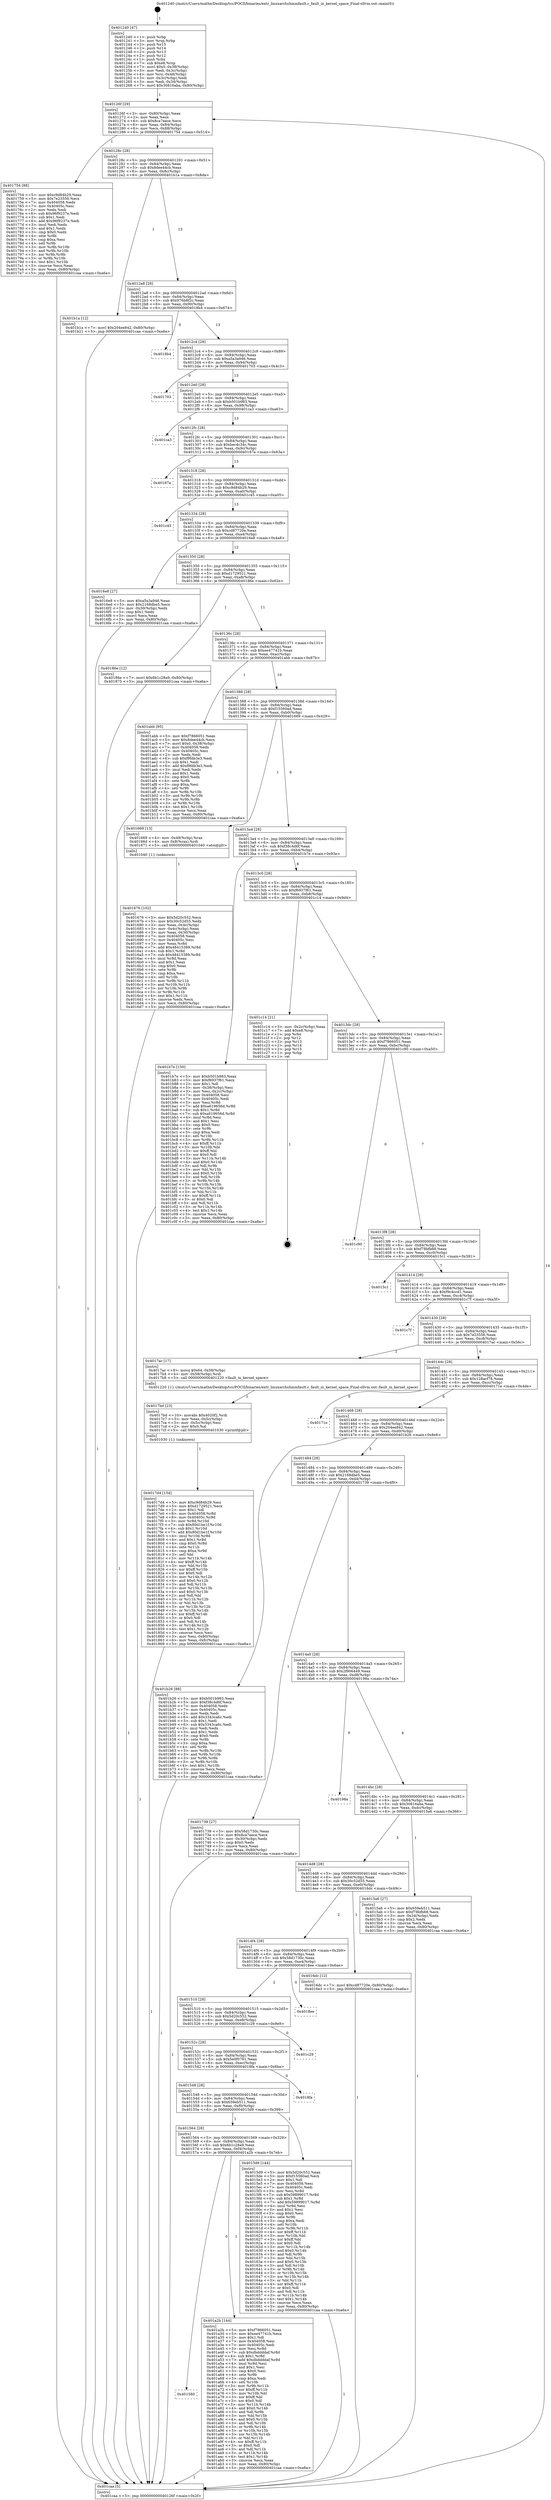 digraph "0x401240" {
  label = "0x401240 (/mnt/c/Users/mathe/Desktop/tcc/POCII/binaries/extr_linuxarchshmmfault.c_fault_in_kernel_space_Final-ollvm.out::main(0))"
  labelloc = "t"
  node[shape=record]

  Entry [label="",width=0.3,height=0.3,shape=circle,fillcolor=black,style=filled]
  "0x40126f" [label="{
     0x40126f [29]\l
     | [instrs]\l
     &nbsp;&nbsp;0x40126f \<+3\>: mov -0x80(%rbp),%eax\l
     &nbsp;&nbsp;0x401272 \<+2\>: mov %eax,%ecx\l
     &nbsp;&nbsp;0x401274 \<+6\>: sub $0x8ca7eece,%ecx\l
     &nbsp;&nbsp;0x40127a \<+6\>: mov %eax,-0x84(%rbp)\l
     &nbsp;&nbsp;0x401280 \<+6\>: mov %ecx,-0x88(%rbp)\l
     &nbsp;&nbsp;0x401286 \<+6\>: je 0000000000401754 \<main+0x514\>\l
  }"]
  "0x401754" [label="{
     0x401754 [88]\l
     | [instrs]\l
     &nbsp;&nbsp;0x401754 \<+5\>: mov $0xc9d84b29,%eax\l
     &nbsp;&nbsp;0x401759 \<+5\>: mov $0x7e23556,%ecx\l
     &nbsp;&nbsp;0x40175e \<+7\>: mov 0x404058,%edx\l
     &nbsp;&nbsp;0x401765 \<+7\>: mov 0x40405c,%esi\l
     &nbsp;&nbsp;0x40176c \<+2\>: mov %edx,%edi\l
     &nbsp;&nbsp;0x40176e \<+6\>: sub $0x96f9237e,%edi\l
     &nbsp;&nbsp;0x401774 \<+3\>: sub $0x1,%edi\l
     &nbsp;&nbsp;0x401777 \<+6\>: add $0x96f9237e,%edi\l
     &nbsp;&nbsp;0x40177d \<+3\>: imul %edi,%edx\l
     &nbsp;&nbsp;0x401780 \<+3\>: and $0x1,%edx\l
     &nbsp;&nbsp;0x401783 \<+3\>: cmp $0x0,%edx\l
     &nbsp;&nbsp;0x401786 \<+4\>: sete %r8b\l
     &nbsp;&nbsp;0x40178a \<+3\>: cmp $0xa,%esi\l
     &nbsp;&nbsp;0x40178d \<+4\>: setl %r9b\l
     &nbsp;&nbsp;0x401791 \<+3\>: mov %r8b,%r10b\l
     &nbsp;&nbsp;0x401794 \<+3\>: and %r9b,%r10b\l
     &nbsp;&nbsp;0x401797 \<+3\>: xor %r9b,%r8b\l
     &nbsp;&nbsp;0x40179a \<+3\>: or %r8b,%r10b\l
     &nbsp;&nbsp;0x40179d \<+4\>: test $0x1,%r10b\l
     &nbsp;&nbsp;0x4017a1 \<+3\>: cmovne %ecx,%eax\l
     &nbsp;&nbsp;0x4017a4 \<+3\>: mov %eax,-0x80(%rbp)\l
     &nbsp;&nbsp;0x4017a7 \<+5\>: jmp 0000000000401caa \<main+0xa6a\>\l
  }"]
  "0x40128c" [label="{
     0x40128c [28]\l
     | [instrs]\l
     &nbsp;&nbsp;0x40128c \<+5\>: jmp 0000000000401291 \<main+0x51\>\l
     &nbsp;&nbsp;0x401291 \<+6\>: mov -0x84(%rbp),%eax\l
     &nbsp;&nbsp;0x401297 \<+5\>: sub $0x8dee44cb,%eax\l
     &nbsp;&nbsp;0x40129c \<+6\>: mov %eax,-0x8c(%rbp)\l
     &nbsp;&nbsp;0x4012a2 \<+6\>: je 0000000000401b1a \<main+0x8da\>\l
  }"]
  Exit [label="",width=0.3,height=0.3,shape=circle,fillcolor=black,style=filled,peripheries=2]
  "0x401b1a" [label="{
     0x401b1a [12]\l
     | [instrs]\l
     &nbsp;&nbsp;0x401b1a \<+7\>: movl $0x204ee842,-0x80(%rbp)\l
     &nbsp;&nbsp;0x401b21 \<+5\>: jmp 0000000000401caa \<main+0xa6a\>\l
  }"]
  "0x4012a8" [label="{
     0x4012a8 [28]\l
     | [instrs]\l
     &nbsp;&nbsp;0x4012a8 \<+5\>: jmp 00000000004012ad \<main+0x6d\>\l
     &nbsp;&nbsp;0x4012ad \<+6\>: mov -0x84(%rbp),%eax\l
     &nbsp;&nbsp;0x4012b3 \<+5\>: sub $0x976b8f2c,%eax\l
     &nbsp;&nbsp;0x4012b8 \<+6\>: mov %eax,-0x90(%rbp)\l
     &nbsp;&nbsp;0x4012be \<+6\>: je 00000000004018b4 \<main+0x674\>\l
  }"]
  "0x401580" [label="{
     0x401580\l
  }", style=dashed]
  "0x4018b4" [label="{
     0x4018b4\l
  }", style=dashed]
  "0x4012c4" [label="{
     0x4012c4 [28]\l
     | [instrs]\l
     &nbsp;&nbsp;0x4012c4 \<+5\>: jmp 00000000004012c9 \<main+0x89\>\l
     &nbsp;&nbsp;0x4012c9 \<+6\>: mov -0x84(%rbp),%eax\l
     &nbsp;&nbsp;0x4012cf \<+5\>: sub $0xa5a3a946,%eax\l
     &nbsp;&nbsp;0x4012d4 \<+6\>: mov %eax,-0x94(%rbp)\l
     &nbsp;&nbsp;0x4012da \<+6\>: je 0000000000401703 \<main+0x4c3\>\l
  }"]
  "0x401a2b" [label="{
     0x401a2b [144]\l
     | [instrs]\l
     &nbsp;&nbsp;0x401a2b \<+5\>: mov $0xf7866051,%eax\l
     &nbsp;&nbsp;0x401a30 \<+5\>: mov $0xee47741b,%ecx\l
     &nbsp;&nbsp;0x401a35 \<+2\>: mov $0x1,%dl\l
     &nbsp;&nbsp;0x401a37 \<+7\>: mov 0x404058,%esi\l
     &nbsp;&nbsp;0x401a3e \<+7\>: mov 0x40405c,%edi\l
     &nbsp;&nbsp;0x401a45 \<+3\>: mov %esi,%r8d\l
     &nbsp;&nbsp;0x401a48 \<+7\>: sub $0xdbddddaf,%r8d\l
     &nbsp;&nbsp;0x401a4f \<+4\>: sub $0x1,%r8d\l
     &nbsp;&nbsp;0x401a53 \<+7\>: add $0xdbddddaf,%r8d\l
     &nbsp;&nbsp;0x401a5a \<+4\>: imul %r8d,%esi\l
     &nbsp;&nbsp;0x401a5e \<+3\>: and $0x1,%esi\l
     &nbsp;&nbsp;0x401a61 \<+3\>: cmp $0x0,%esi\l
     &nbsp;&nbsp;0x401a64 \<+4\>: sete %r9b\l
     &nbsp;&nbsp;0x401a68 \<+3\>: cmp $0xa,%edi\l
     &nbsp;&nbsp;0x401a6b \<+4\>: setl %r10b\l
     &nbsp;&nbsp;0x401a6f \<+3\>: mov %r9b,%r11b\l
     &nbsp;&nbsp;0x401a72 \<+4\>: xor $0xff,%r11b\l
     &nbsp;&nbsp;0x401a76 \<+3\>: mov %r10b,%bl\l
     &nbsp;&nbsp;0x401a79 \<+3\>: xor $0xff,%bl\l
     &nbsp;&nbsp;0x401a7c \<+3\>: xor $0x0,%dl\l
     &nbsp;&nbsp;0x401a7f \<+3\>: mov %r11b,%r14b\l
     &nbsp;&nbsp;0x401a82 \<+4\>: and $0x0,%r14b\l
     &nbsp;&nbsp;0x401a86 \<+3\>: and %dl,%r9b\l
     &nbsp;&nbsp;0x401a89 \<+3\>: mov %bl,%r15b\l
     &nbsp;&nbsp;0x401a8c \<+4\>: and $0x0,%r15b\l
     &nbsp;&nbsp;0x401a90 \<+3\>: and %dl,%r10b\l
     &nbsp;&nbsp;0x401a93 \<+3\>: or %r9b,%r14b\l
     &nbsp;&nbsp;0x401a96 \<+3\>: or %r10b,%r15b\l
     &nbsp;&nbsp;0x401a99 \<+3\>: xor %r15b,%r14b\l
     &nbsp;&nbsp;0x401a9c \<+3\>: or %bl,%r11b\l
     &nbsp;&nbsp;0x401a9f \<+4\>: xor $0xff,%r11b\l
     &nbsp;&nbsp;0x401aa3 \<+3\>: or $0x0,%dl\l
     &nbsp;&nbsp;0x401aa6 \<+3\>: and %dl,%r11b\l
     &nbsp;&nbsp;0x401aa9 \<+3\>: or %r11b,%r14b\l
     &nbsp;&nbsp;0x401aac \<+4\>: test $0x1,%r14b\l
     &nbsp;&nbsp;0x401ab0 \<+3\>: cmovne %ecx,%eax\l
     &nbsp;&nbsp;0x401ab3 \<+3\>: mov %eax,-0x80(%rbp)\l
     &nbsp;&nbsp;0x401ab6 \<+5\>: jmp 0000000000401caa \<main+0xa6a\>\l
  }"]
  "0x401703" [label="{
     0x401703\l
  }", style=dashed]
  "0x4012e0" [label="{
     0x4012e0 [28]\l
     | [instrs]\l
     &nbsp;&nbsp;0x4012e0 \<+5\>: jmp 00000000004012e5 \<main+0xa5\>\l
     &nbsp;&nbsp;0x4012e5 \<+6\>: mov -0x84(%rbp),%eax\l
     &nbsp;&nbsp;0x4012eb \<+5\>: sub $0xb501b983,%eax\l
     &nbsp;&nbsp;0x4012f0 \<+6\>: mov %eax,-0x98(%rbp)\l
     &nbsp;&nbsp;0x4012f6 \<+6\>: je 0000000000401ca3 \<main+0xa63\>\l
  }"]
  "0x4017d4" [label="{
     0x4017d4 [154]\l
     | [instrs]\l
     &nbsp;&nbsp;0x4017d4 \<+5\>: mov $0xc9d84b29,%esi\l
     &nbsp;&nbsp;0x4017d9 \<+5\>: mov $0xd1729521,%ecx\l
     &nbsp;&nbsp;0x4017de \<+2\>: mov $0x1,%dl\l
     &nbsp;&nbsp;0x4017e0 \<+8\>: mov 0x404058,%r8d\l
     &nbsp;&nbsp;0x4017e8 \<+8\>: mov 0x40405c,%r9d\l
     &nbsp;&nbsp;0x4017f0 \<+3\>: mov %r8d,%r10d\l
     &nbsp;&nbsp;0x4017f3 \<+7\>: sub $0x80d1be1f,%r10d\l
     &nbsp;&nbsp;0x4017fa \<+4\>: sub $0x1,%r10d\l
     &nbsp;&nbsp;0x4017fe \<+7\>: add $0x80d1be1f,%r10d\l
     &nbsp;&nbsp;0x401805 \<+4\>: imul %r10d,%r8d\l
     &nbsp;&nbsp;0x401809 \<+4\>: and $0x1,%r8d\l
     &nbsp;&nbsp;0x40180d \<+4\>: cmp $0x0,%r8d\l
     &nbsp;&nbsp;0x401811 \<+4\>: sete %r11b\l
     &nbsp;&nbsp;0x401815 \<+4\>: cmp $0xa,%r9d\l
     &nbsp;&nbsp;0x401819 \<+3\>: setl %bl\l
     &nbsp;&nbsp;0x40181c \<+3\>: mov %r11b,%r14b\l
     &nbsp;&nbsp;0x40181f \<+4\>: xor $0xff,%r14b\l
     &nbsp;&nbsp;0x401823 \<+3\>: mov %bl,%r15b\l
     &nbsp;&nbsp;0x401826 \<+4\>: xor $0xff,%r15b\l
     &nbsp;&nbsp;0x40182a \<+3\>: xor $0x0,%dl\l
     &nbsp;&nbsp;0x40182d \<+3\>: mov %r14b,%r12b\l
     &nbsp;&nbsp;0x401830 \<+4\>: and $0x0,%r12b\l
     &nbsp;&nbsp;0x401834 \<+3\>: and %dl,%r11b\l
     &nbsp;&nbsp;0x401837 \<+3\>: mov %r15b,%r13b\l
     &nbsp;&nbsp;0x40183a \<+4\>: and $0x0,%r13b\l
     &nbsp;&nbsp;0x40183e \<+2\>: and %dl,%bl\l
     &nbsp;&nbsp;0x401840 \<+3\>: or %r11b,%r12b\l
     &nbsp;&nbsp;0x401843 \<+3\>: or %bl,%r13b\l
     &nbsp;&nbsp;0x401846 \<+3\>: xor %r13b,%r12b\l
     &nbsp;&nbsp;0x401849 \<+3\>: or %r15b,%r14b\l
     &nbsp;&nbsp;0x40184c \<+4\>: xor $0xff,%r14b\l
     &nbsp;&nbsp;0x401850 \<+3\>: or $0x0,%dl\l
     &nbsp;&nbsp;0x401853 \<+3\>: and %dl,%r14b\l
     &nbsp;&nbsp;0x401856 \<+3\>: or %r14b,%r12b\l
     &nbsp;&nbsp;0x401859 \<+4\>: test $0x1,%r12b\l
     &nbsp;&nbsp;0x40185d \<+3\>: cmovne %ecx,%esi\l
     &nbsp;&nbsp;0x401860 \<+3\>: mov %esi,-0x80(%rbp)\l
     &nbsp;&nbsp;0x401863 \<+6\>: mov %eax,-0xfc(%rbp)\l
     &nbsp;&nbsp;0x401869 \<+5\>: jmp 0000000000401caa \<main+0xa6a\>\l
  }"]
  "0x401ca3" [label="{
     0x401ca3\l
  }", style=dashed]
  "0x4012fc" [label="{
     0x4012fc [28]\l
     | [instrs]\l
     &nbsp;&nbsp;0x4012fc \<+5\>: jmp 0000000000401301 \<main+0xc1\>\l
     &nbsp;&nbsp;0x401301 \<+6\>: mov -0x84(%rbp),%eax\l
     &nbsp;&nbsp;0x401307 \<+5\>: sub $0xbec4c34c,%eax\l
     &nbsp;&nbsp;0x40130c \<+6\>: mov %eax,-0x9c(%rbp)\l
     &nbsp;&nbsp;0x401312 \<+6\>: je 000000000040187a \<main+0x63a\>\l
  }"]
  "0x4017bd" [label="{
     0x4017bd [23]\l
     | [instrs]\l
     &nbsp;&nbsp;0x4017bd \<+10\>: movabs $0x4020f2,%rdi\l
     &nbsp;&nbsp;0x4017c7 \<+3\>: mov %eax,-0x5c(%rbp)\l
     &nbsp;&nbsp;0x4017ca \<+3\>: mov -0x5c(%rbp),%esi\l
     &nbsp;&nbsp;0x4017cd \<+2\>: mov $0x0,%al\l
     &nbsp;&nbsp;0x4017cf \<+5\>: call 0000000000401030 \<printf@plt\>\l
     | [calls]\l
     &nbsp;&nbsp;0x401030 \{1\} (unknown)\l
  }"]
  "0x40187a" [label="{
     0x40187a\l
  }", style=dashed]
  "0x401318" [label="{
     0x401318 [28]\l
     | [instrs]\l
     &nbsp;&nbsp;0x401318 \<+5\>: jmp 000000000040131d \<main+0xdd\>\l
     &nbsp;&nbsp;0x40131d \<+6\>: mov -0x84(%rbp),%eax\l
     &nbsp;&nbsp;0x401323 \<+5\>: sub $0xc9d84b29,%eax\l
     &nbsp;&nbsp;0x401328 \<+6\>: mov %eax,-0xa0(%rbp)\l
     &nbsp;&nbsp;0x40132e \<+6\>: je 0000000000401c45 \<main+0xa05\>\l
  }"]
  "0x401676" [label="{
     0x401676 [102]\l
     | [instrs]\l
     &nbsp;&nbsp;0x401676 \<+5\>: mov $0x5d20c552,%ecx\l
     &nbsp;&nbsp;0x40167b \<+5\>: mov $0x30c52d55,%edx\l
     &nbsp;&nbsp;0x401680 \<+3\>: mov %eax,-0x4c(%rbp)\l
     &nbsp;&nbsp;0x401683 \<+3\>: mov -0x4c(%rbp),%eax\l
     &nbsp;&nbsp;0x401686 \<+3\>: mov %eax,-0x30(%rbp)\l
     &nbsp;&nbsp;0x401689 \<+7\>: mov 0x404058,%eax\l
     &nbsp;&nbsp;0x401690 \<+7\>: mov 0x40405c,%esi\l
     &nbsp;&nbsp;0x401697 \<+3\>: mov %eax,%r8d\l
     &nbsp;&nbsp;0x40169a \<+7\>: add $0x48415389,%r8d\l
     &nbsp;&nbsp;0x4016a1 \<+4\>: sub $0x1,%r8d\l
     &nbsp;&nbsp;0x4016a5 \<+7\>: sub $0x48415389,%r8d\l
     &nbsp;&nbsp;0x4016ac \<+4\>: imul %r8d,%eax\l
     &nbsp;&nbsp;0x4016b0 \<+3\>: and $0x1,%eax\l
     &nbsp;&nbsp;0x4016b3 \<+3\>: cmp $0x0,%eax\l
     &nbsp;&nbsp;0x4016b6 \<+4\>: sete %r9b\l
     &nbsp;&nbsp;0x4016ba \<+3\>: cmp $0xa,%esi\l
     &nbsp;&nbsp;0x4016bd \<+4\>: setl %r10b\l
     &nbsp;&nbsp;0x4016c1 \<+3\>: mov %r9b,%r11b\l
     &nbsp;&nbsp;0x4016c4 \<+3\>: and %r10b,%r11b\l
     &nbsp;&nbsp;0x4016c7 \<+3\>: xor %r10b,%r9b\l
     &nbsp;&nbsp;0x4016ca \<+3\>: or %r9b,%r11b\l
     &nbsp;&nbsp;0x4016cd \<+4\>: test $0x1,%r11b\l
     &nbsp;&nbsp;0x4016d1 \<+3\>: cmovne %edx,%ecx\l
     &nbsp;&nbsp;0x4016d4 \<+3\>: mov %ecx,-0x80(%rbp)\l
     &nbsp;&nbsp;0x4016d7 \<+5\>: jmp 0000000000401caa \<main+0xa6a\>\l
  }"]
  "0x401c45" [label="{
     0x401c45\l
  }", style=dashed]
  "0x401334" [label="{
     0x401334 [28]\l
     | [instrs]\l
     &nbsp;&nbsp;0x401334 \<+5\>: jmp 0000000000401339 \<main+0xf9\>\l
     &nbsp;&nbsp;0x401339 \<+6\>: mov -0x84(%rbp),%eax\l
     &nbsp;&nbsp;0x40133f \<+5\>: sub $0xcd87720e,%eax\l
     &nbsp;&nbsp;0x401344 \<+6\>: mov %eax,-0xa4(%rbp)\l
     &nbsp;&nbsp;0x40134a \<+6\>: je 00000000004016e8 \<main+0x4a8\>\l
  }"]
  "0x401564" [label="{
     0x401564 [28]\l
     | [instrs]\l
     &nbsp;&nbsp;0x401564 \<+5\>: jmp 0000000000401569 \<main+0x329\>\l
     &nbsp;&nbsp;0x401569 \<+6\>: mov -0x84(%rbp),%eax\l
     &nbsp;&nbsp;0x40156f \<+5\>: sub $0x6b1c28a9,%eax\l
     &nbsp;&nbsp;0x401574 \<+6\>: mov %eax,-0xf4(%rbp)\l
     &nbsp;&nbsp;0x40157a \<+6\>: je 0000000000401a2b \<main+0x7eb\>\l
  }"]
  "0x4016e8" [label="{
     0x4016e8 [27]\l
     | [instrs]\l
     &nbsp;&nbsp;0x4016e8 \<+5\>: mov $0xa5a3a946,%eax\l
     &nbsp;&nbsp;0x4016ed \<+5\>: mov $0x2168dbe5,%ecx\l
     &nbsp;&nbsp;0x4016f2 \<+3\>: mov -0x30(%rbp),%edx\l
     &nbsp;&nbsp;0x4016f5 \<+3\>: cmp $0x1,%edx\l
     &nbsp;&nbsp;0x4016f8 \<+3\>: cmovl %ecx,%eax\l
     &nbsp;&nbsp;0x4016fb \<+3\>: mov %eax,-0x80(%rbp)\l
     &nbsp;&nbsp;0x4016fe \<+5\>: jmp 0000000000401caa \<main+0xa6a\>\l
  }"]
  "0x401350" [label="{
     0x401350 [28]\l
     | [instrs]\l
     &nbsp;&nbsp;0x401350 \<+5\>: jmp 0000000000401355 \<main+0x115\>\l
     &nbsp;&nbsp;0x401355 \<+6\>: mov -0x84(%rbp),%eax\l
     &nbsp;&nbsp;0x40135b \<+5\>: sub $0xd1729521,%eax\l
     &nbsp;&nbsp;0x401360 \<+6\>: mov %eax,-0xa8(%rbp)\l
     &nbsp;&nbsp;0x401366 \<+6\>: je 000000000040186e \<main+0x62e\>\l
  }"]
  "0x4015d9" [label="{
     0x4015d9 [144]\l
     | [instrs]\l
     &nbsp;&nbsp;0x4015d9 \<+5\>: mov $0x5d20c552,%eax\l
     &nbsp;&nbsp;0x4015de \<+5\>: mov $0xf15560ad,%ecx\l
     &nbsp;&nbsp;0x4015e3 \<+2\>: mov $0x1,%dl\l
     &nbsp;&nbsp;0x4015e5 \<+7\>: mov 0x404058,%esi\l
     &nbsp;&nbsp;0x4015ec \<+7\>: mov 0x40405c,%edi\l
     &nbsp;&nbsp;0x4015f3 \<+3\>: mov %esi,%r8d\l
     &nbsp;&nbsp;0x4015f6 \<+7\>: sub $0x59899017,%r8d\l
     &nbsp;&nbsp;0x4015fd \<+4\>: sub $0x1,%r8d\l
     &nbsp;&nbsp;0x401601 \<+7\>: add $0x59899017,%r8d\l
     &nbsp;&nbsp;0x401608 \<+4\>: imul %r8d,%esi\l
     &nbsp;&nbsp;0x40160c \<+3\>: and $0x1,%esi\l
     &nbsp;&nbsp;0x40160f \<+3\>: cmp $0x0,%esi\l
     &nbsp;&nbsp;0x401612 \<+4\>: sete %r9b\l
     &nbsp;&nbsp;0x401616 \<+3\>: cmp $0xa,%edi\l
     &nbsp;&nbsp;0x401619 \<+4\>: setl %r10b\l
     &nbsp;&nbsp;0x40161d \<+3\>: mov %r9b,%r11b\l
     &nbsp;&nbsp;0x401620 \<+4\>: xor $0xff,%r11b\l
     &nbsp;&nbsp;0x401624 \<+3\>: mov %r10b,%bl\l
     &nbsp;&nbsp;0x401627 \<+3\>: xor $0xff,%bl\l
     &nbsp;&nbsp;0x40162a \<+3\>: xor $0x0,%dl\l
     &nbsp;&nbsp;0x40162d \<+3\>: mov %r11b,%r14b\l
     &nbsp;&nbsp;0x401630 \<+4\>: and $0x0,%r14b\l
     &nbsp;&nbsp;0x401634 \<+3\>: and %dl,%r9b\l
     &nbsp;&nbsp;0x401637 \<+3\>: mov %bl,%r15b\l
     &nbsp;&nbsp;0x40163a \<+4\>: and $0x0,%r15b\l
     &nbsp;&nbsp;0x40163e \<+3\>: and %dl,%r10b\l
     &nbsp;&nbsp;0x401641 \<+3\>: or %r9b,%r14b\l
     &nbsp;&nbsp;0x401644 \<+3\>: or %r10b,%r15b\l
     &nbsp;&nbsp;0x401647 \<+3\>: xor %r15b,%r14b\l
     &nbsp;&nbsp;0x40164a \<+3\>: or %bl,%r11b\l
     &nbsp;&nbsp;0x40164d \<+4\>: xor $0xff,%r11b\l
     &nbsp;&nbsp;0x401651 \<+3\>: or $0x0,%dl\l
     &nbsp;&nbsp;0x401654 \<+3\>: and %dl,%r11b\l
     &nbsp;&nbsp;0x401657 \<+3\>: or %r11b,%r14b\l
     &nbsp;&nbsp;0x40165a \<+4\>: test $0x1,%r14b\l
     &nbsp;&nbsp;0x40165e \<+3\>: cmovne %ecx,%eax\l
     &nbsp;&nbsp;0x401661 \<+3\>: mov %eax,-0x80(%rbp)\l
     &nbsp;&nbsp;0x401664 \<+5\>: jmp 0000000000401caa \<main+0xa6a\>\l
  }"]
  "0x40186e" [label="{
     0x40186e [12]\l
     | [instrs]\l
     &nbsp;&nbsp;0x40186e \<+7\>: movl $0x6b1c28a9,-0x80(%rbp)\l
     &nbsp;&nbsp;0x401875 \<+5\>: jmp 0000000000401caa \<main+0xa6a\>\l
  }"]
  "0x40136c" [label="{
     0x40136c [28]\l
     | [instrs]\l
     &nbsp;&nbsp;0x40136c \<+5\>: jmp 0000000000401371 \<main+0x131\>\l
     &nbsp;&nbsp;0x401371 \<+6\>: mov -0x84(%rbp),%eax\l
     &nbsp;&nbsp;0x401377 \<+5\>: sub $0xee47741b,%eax\l
     &nbsp;&nbsp;0x40137c \<+6\>: mov %eax,-0xac(%rbp)\l
     &nbsp;&nbsp;0x401382 \<+6\>: je 0000000000401abb \<main+0x87b\>\l
  }"]
  "0x401548" [label="{
     0x401548 [28]\l
     | [instrs]\l
     &nbsp;&nbsp;0x401548 \<+5\>: jmp 000000000040154d \<main+0x30d\>\l
     &nbsp;&nbsp;0x40154d \<+6\>: mov -0x84(%rbp),%eax\l
     &nbsp;&nbsp;0x401553 \<+5\>: sub $0x659eb511,%eax\l
     &nbsp;&nbsp;0x401558 \<+6\>: mov %eax,-0xf0(%rbp)\l
     &nbsp;&nbsp;0x40155e \<+6\>: je 00000000004015d9 \<main+0x399\>\l
  }"]
  "0x401abb" [label="{
     0x401abb [95]\l
     | [instrs]\l
     &nbsp;&nbsp;0x401abb \<+5\>: mov $0xf7866051,%eax\l
     &nbsp;&nbsp;0x401ac0 \<+5\>: mov $0x8dee44cb,%ecx\l
     &nbsp;&nbsp;0x401ac5 \<+7\>: movl $0x0,-0x38(%rbp)\l
     &nbsp;&nbsp;0x401acc \<+7\>: mov 0x404058,%edx\l
     &nbsp;&nbsp;0x401ad3 \<+7\>: mov 0x40405c,%esi\l
     &nbsp;&nbsp;0x401ada \<+2\>: mov %edx,%edi\l
     &nbsp;&nbsp;0x401adc \<+6\>: sub $0xf9fdb3e3,%edi\l
     &nbsp;&nbsp;0x401ae2 \<+3\>: sub $0x1,%edi\l
     &nbsp;&nbsp;0x401ae5 \<+6\>: add $0xf9fdb3e3,%edi\l
     &nbsp;&nbsp;0x401aeb \<+3\>: imul %edi,%edx\l
     &nbsp;&nbsp;0x401aee \<+3\>: and $0x1,%edx\l
     &nbsp;&nbsp;0x401af1 \<+3\>: cmp $0x0,%edx\l
     &nbsp;&nbsp;0x401af4 \<+4\>: sete %r8b\l
     &nbsp;&nbsp;0x401af8 \<+3\>: cmp $0xa,%esi\l
     &nbsp;&nbsp;0x401afb \<+4\>: setl %r9b\l
     &nbsp;&nbsp;0x401aff \<+3\>: mov %r8b,%r10b\l
     &nbsp;&nbsp;0x401b02 \<+3\>: and %r9b,%r10b\l
     &nbsp;&nbsp;0x401b05 \<+3\>: xor %r9b,%r8b\l
     &nbsp;&nbsp;0x401b08 \<+3\>: or %r8b,%r10b\l
     &nbsp;&nbsp;0x401b0b \<+4\>: test $0x1,%r10b\l
     &nbsp;&nbsp;0x401b0f \<+3\>: cmovne %ecx,%eax\l
     &nbsp;&nbsp;0x401b12 \<+3\>: mov %eax,-0x80(%rbp)\l
     &nbsp;&nbsp;0x401b15 \<+5\>: jmp 0000000000401caa \<main+0xa6a\>\l
  }"]
  "0x401388" [label="{
     0x401388 [28]\l
     | [instrs]\l
     &nbsp;&nbsp;0x401388 \<+5\>: jmp 000000000040138d \<main+0x14d\>\l
     &nbsp;&nbsp;0x40138d \<+6\>: mov -0x84(%rbp),%eax\l
     &nbsp;&nbsp;0x401393 \<+5\>: sub $0xf15560ad,%eax\l
     &nbsp;&nbsp;0x401398 \<+6\>: mov %eax,-0xb0(%rbp)\l
     &nbsp;&nbsp;0x40139e \<+6\>: je 0000000000401669 \<main+0x429\>\l
  }"]
  "0x4018fa" [label="{
     0x4018fa\l
  }", style=dashed]
  "0x401669" [label="{
     0x401669 [13]\l
     | [instrs]\l
     &nbsp;&nbsp;0x401669 \<+4\>: mov -0x48(%rbp),%rax\l
     &nbsp;&nbsp;0x40166d \<+4\>: mov 0x8(%rax),%rdi\l
     &nbsp;&nbsp;0x401671 \<+5\>: call 0000000000401040 \<atoi@plt\>\l
     | [calls]\l
     &nbsp;&nbsp;0x401040 \{1\} (unknown)\l
  }"]
  "0x4013a4" [label="{
     0x4013a4 [28]\l
     | [instrs]\l
     &nbsp;&nbsp;0x4013a4 \<+5\>: jmp 00000000004013a9 \<main+0x169\>\l
     &nbsp;&nbsp;0x4013a9 \<+6\>: mov -0x84(%rbp),%eax\l
     &nbsp;&nbsp;0x4013af \<+5\>: sub $0xf38c4d6f,%eax\l
     &nbsp;&nbsp;0x4013b4 \<+6\>: mov %eax,-0xb4(%rbp)\l
     &nbsp;&nbsp;0x4013ba \<+6\>: je 0000000000401b7e \<main+0x93e\>\l
  }"]
  "0x40152c" [label="{
     0x40152c [28]\l
     | [instrs]\l
     &nbsp;&nbsp;0x40152c \<+5\>: jmp 0000000000401531 \<main+0x2f1\>\l
     &nbsp;&nbsp;0x401531 \<+6\>: mov -0x84(%rbp),%eax\l
     &nbsp;&nbsp;0x401537 \<+5\>: sub $0x5e0f0791,%eax\l
     &nbsp;&nbsp;0x40153c \<+6\>: mov %eax,-0xec(%rbp)\l
     &nbsp;&nbsp;0x401542 \<+6\>: je 00000000004018fa \<main+0x6ba\>\l
  }"]
  "0x401b7e" [label="{
     0x401b7e [150]\l
     | [instrs]\l
     &nbsp;&nbsp;0x401b7e \<+5\>: mov $0xb501b983,%eax\l
     &nbsp;&nbsp;0x401b83 \<+5\>: mov $0xf6937f61,%ecx\l
     &nbsp;&nbsp;0x401b88 \<+2\>: mov $0x1,%dl\l
     &nbsp;&nbsp;0x401b8a \<+3\>: mov -0x38(%rbp),%esi\l
     &nbsp;&nbsp;0x401b8d \<+3\>: mov %esi,-0x2c(%rbp)\l
     &nbsp;&nbsp;0x401b90 \<+7\>: mov 0x404058,%esi\l
     &nbsp;&nbsp;0x401b97 \<+7\>: mov 0x40405c,%edi\l
     &nbsp;&nbsp;0x401b9e \<+3\>: mov %esi,%r8d\l
     &nbsp;&nbsp;0x401ba1 \<+7\>: add $0xa619656d,%r8d\l
     &nbsp;&nbsp;0x401ba8 \<+4\>: sub $0x1,%r8d\l
     &nbsp;&nbsp;0x401bac \<+7\>: sub $0xa619656d,%r8d\l
     &nbsp;&nbsp;0x401bb3 \<+4\>: imul %r8d,%esi\l
     &nbsp;&nbsp;0x401bb7 \<+3\>: and $0x1,%esi\l
     &nbsp;&nbsp;0x401bba \<+3\>: cmp $0x0,%esi\l
     &nbsp;&nbsp;0x401bbd \<+4\>: sete %r9b\l
     &nbsp;&nbsp;0x401bc1 \<+3\>: cmp $0xa,%edi\l
     &nbsp;&nbsp;0x401bc4 \<+4\>: setl %r10b\l
     &nbsp;&nbsp;0x401bc8 \<+3\>: mov %r9b,%r11b\l
     &nbsp;&nbsp;0x401bcb \<+4\>: xor $0xff,%r11b\l
     &nbsp;&nbsp;0x401bcf \<+3\>: mov %r10b,%bl\l
     &nbsp;&nbsp;0x401bd2 \<+3\>: xor $0xff,%bl\l
     &nbsp;&nbsp;0x401bd5 \<+3\>: xor $0x0,%dl\l
     &nbsp;&nbsp;0x401bd8 \<+3\>: mov %r11b,%r14b\l
     &nbsp;&nbsp;0x401bdb \<+4\>: and $0x0,%r14b\l
     &nbsp;&nbsp;0x401bdf \<+3\>: and %dl,%r9b\l
     &nbsp;&nbsp;0x401be2 \<+3\>: mov %bl,%r15b\l
     &nbsp;&nbsp;0x401be5 \<+4\>: and $0x0,%r15b\l
     &nbsp;&nbsp;0x401be9 \<+3\>: and %dl,%r10b\l
     &nbsp;&nbsp;0x401bec \<+3\>: or %r9b,%r14b\l
     &nbsp;&nbsp;0x401bef \<+3\>: or %r10b,%r15b\l
     &nbsp;&nbsp;0x401bf2 \<+3\>: xor %r15b,%r14b\l
     &nbsp;&nbsp;0x401bf5 \<+3\>: or %bl,%r11b\l
     &nbsp;&nbsp;0x401bf8 \<+4\>: xor $0xff,%r11b\l
     &nbsp;&nbsp;0x401bfc \<+3\>: or $0x0,%dl\l
     &nbsp;&nbsp;0x401bff \<+3\>: and %dl,%r11b\l
     &nbsp;&nbsp;0x401c02 \<+3\>: or %r11b,%r14b\l
     &nbsp;&nbsp;0x401c05 \<+4\>: test $0x1,%r14b\l
     &nbsp;&nbsp;0x401c09 \<+3\>: cmovne %ecx,%eax\l
     &nbsp;&nbsp;0x401c0c \<+3\>: mov %eax,-0x80(%rbp)\l
     &nbsp;&nbsp;0x401c0f \<+5\>: jmp 0000000000401caa \<main+0xa6a\>\l
  }"]
  "0x4013c0" [label="{
     0x4013c0 [28]\l
     | [instrs]\l
     &nbsp;&nbsp;0x4013c0 \<+5\>: jmp 00000000004013c5 \<main+0x185\>\l
     &nbsp;&nbsp;0x4013c5 \<+6\>: mov -0x84(%rbp),%eax\l
     &nbsp;&nbsp;0x4013cb \<+5\>: sub $0xf6937f61,%eax\l
     &nbsp;&nbsp;0x4013d0 \<+6\>: mov %eax,-0xb8(%rbp)\l
     &nbsp;&nbsp;0x4013d6 \<+6\>: je 0000000000401c14 \<main+0x9d4\>\l
  }"]
  "0x401c29" [label="{
     0x401c29\l
  }", style=dashed]
  "0x401c14" [label="{
     0x401c14 [21]\l
     | [instrs]\l
     &nbsp;&nbsp;0x401c14 \<+3\>: mov -0x2c(%rbp),%eax\l
     &nbsp;&nbsp;0x401c17 \<+7\>: add $0xe8,%rsp\l
     &nbsp;&nbsp;0x401c1e \<+1\>: pop %rbx\l
     &nbsp;&nbsp;0x401c1f \<+2\>: pop %r12\l
     &nbsp;&nbsp;0x401c21 \<+2\>: pop %r13\l
     &nbsp;&nbsp;0x401c23 \<+2\>: pop %r14\l
     &nbsp;&nbsp;0x401c25 \<+2\>: pop %r15\l
     &nbsp;&nbsp;0x401c27 \<+1\>: pop %rbp\l
     &nbsp;&nbsp;0x401c28 \<+1\>: ret\l
  }"]
  "0x4013dc" [label="{
     0x4013dc [28]\l
     | [instrs]\l
     &nbsp;&nbsp;0x4013dc \<+5\>: jmp 00000000004013e1 \<main+0x1a1\>\l
     &nbsp;&nbsp;0x4013e1 \<+6\>: mov -0x84(%rbp),%eax\l
     &nbsp;&nbsp;0x4013e7 \<+5\>: sub $0xf7866051,%eax\l
     &nbsp;&nbsp;0x4013ec \<+6\>: mov %eax,-0xbc(%rbp)\l
     &nbsp;&nbsp;0x4013f2 \<+6\>: je 0000000000401c90 \<main+0xa50\>\l
  }"]
  "0x401510" [label="{
     0x401510 [28]\l
     | [instrs]\l
     &nbsp;&nbsp;0x401510 \<+5\>: jmp 0000000000401515 \<main+0x2d5\>\l
     &nbsp;&nbsp;0x401515 \<+6\>: mov -0x84(%rbp),%eax\l
     &nbsp;&nbsp;0x40151b \<+5\>: sub $0x5d20c552,%eax\l
     &nbsp;&nbsp;0x401520 \<+6\>: mov %eax,-0xe8(%rbp)\l
     &nbsp;&nbsp;0x401526 \<+6\>: je 0000000000401c29 \<main+0x9e9\>\l
  }"]
  "0x401c90" [label="{
     0x401c90\l
  }", style=dashed]
  "0x4013f8" [label="{
     0x4013f8 [28]\l
     | [instrs]\l
     &nbsp;&nbsp;0x4013f8 \<+5\>: jmp 00000000004013fd \<main+0x1bd\>\l
     &nbsp;&nbsp;0x4013fd \<+6\>: mov -0x84(%rbp),%eax\l
     &nbsp;&nbsp;0x401403 \<+5\>: sub $0xf78bfb68,%eax\l
     &nbsp;&nbsp;0x401408 \<+6\>: mov %eax,-0xc0(%rbp)\l
     &nbsp;&nbsp;0x40140e \<+6\>: je 00000000004015c1 \<main+0x381\>\l
  }"]
  "0x4018ee" [label="{
     0x4018ee\l
  }", style=dashed]
  "0x4015c1" [label="{
     0x4015c1\l
  }", style=dashed]
  "0x401414" [label="{
     0x401414 [28]\l
     | [instrs]\l
     &nbsp;&nbsp;0x401414 \<+5\>: jmp 0000000000401419 \<main+0x1d9\>\l
     &nbsp;&nbsp;0x401419 \<+6\>: mov -0x84(%rbp),%eax\l
     &nbsp;&nbsp;0x40141f \<+5\>: sub $0xf9c4ccd1,%eax\l
     &nbsp;&nbsp;0x401424 \<+6\>: mov %eax,-0xc4(%rbp)\l
     &nbsp;&nbsp;0x40142a \<+6\>: je 0000000000401c7f \<main+0xa3f\>\l
  }"]
  "0x4014f4" [label="{
     0x4014f4 [28]\l
     | [instrs]\l
     &nbsp;&nbsp;0x4014f4 \<+5\>: jmp 00000000004014f9 \<main+0x2b9\>\l
     &nbsp;&nbsp;0x4014f9 \<+6\>: mov -0x84(%rbp),%eax\l
     &nbsp;&nbsp;0x4014ff \<+5\>: sub $0x58d1730c,%eax\l
     &nbsp;&nbsp;0x401504 \<+6\>: mov %eax,-0xe4(%rbp)\l
     &nbsp;&nbsp;0x40150a \<+6\>: je 00000000004018ee \<main+0x6ae\>\l
  }"]
  "0x401c7f" [label="{
     0x401c7f\l
  }", style=dashed]
  "0x401430" [label="{
     0x401430 [28]\l
     | [instrs]\l
     &nbsp;&nbsp;0x401430 \<+5\>: jmp 0000000000401435 \<main+0x1f5\>\l
     &nbsp;&nbsp;0x401435 \<+6\>: mov -0x84(%rbp),%eax\l
     &nbsp;&nbsp;0x40143b \<+5\>: sub $0x7e23556,%eax\l
     &nbsp;&nbsp;0x401440 \<+6\>: mov %eax,-0xc8(%rbp)\l
     &nbsp;&nbsp;0x401446 \<+6\>: je 00000000004017ac \<main+0x56c\>\l
  }"]
  "0x4016dc" [label="{
     0x4016dc [12]\l
     | [instrs]\l
     &nbsp;&nbsp;0x4016dc \<+7\>: movl $0xcd87720e,-0x80(%rbp)\l
     &nbsp;&nbsp;0x4016e3 \<+5\>: jmp 0000000000401caa \<main+0xa6a\>\l
  }"]
  "0x4017ac" [label="{
     0x4017ac [17]\l
     | [instrs]\l
     &nbsp;&nbsp;0x4017ac \<+8\>: movq $0x64,-0x58(%rbp)\l
     &nbsp;&nbsp;0x4017b4 \<+4\>: mov -0x58(%rbp),%rdi\l
     &nbsp;&nbsp;0x4017b8 \<+5\>: call 0000000000401220 \<fault_in_kernel_space\>\l
     | [calls]\l
     &nbsp;&nbsp;0x401220 \{1\} (/mnt/c/Users/mathe/Desktop/tcc/POCII/binaries/extr_linuxarchshmmfault.c_fault_in_kernel_space_Final-ollvm.out::fault_in_kernel_space)\l
  }"]
  "0x40144c" [label="{
     0x40144c [28]\l
     | [instrs]\l
     &nbsp;&nbsp;0x40144c \<+5\>: jmp 0000000000401451 \<main+0x211\>\l
     &nbsp;&nbsp;0x401451 \<+6\>: mov -0x84(%rbp),%eax\l
     &nbsp;&nbsp;0x401457 \<+5\>: sub $0x128acf78,%eax\l
     &nbsp;&nbsp;0x40145c \<+6\>: mov %eax,-0xcc(%rbp)\l
     &nbsp;&nbsp;0x401462 \<+6\>: je 000000000040171e \<main+0x4de\>\l
  }"]
  "0x401240" [label="{
     0x401240 [47]\l
     | [instrs]\l
     &nbsp;&nbsp;0x401240 \<+1\>: push %rbp\l
     &nbsp;&nbsp;0x401241 \<+3\>: mov %rsp,%rbp\l
     &nbsp;&nbsp;0x401244 \<+2\>: push %r15\l
     &nbsp;&nbsp;0x401246 \<+2\>: push %r14\l
     &nbsp;&nbsp;0x401248 \<+2\>: push %r13\l
     &nbsp;&nbsp;0x40124a \<+2\>: push %r12\l
     &nbsp;&nbsp;0x40124c \<+1\>: push %rbx\l
     &nbsp;&nbsp;0x40124d \<+7\>: sub $0xe8,%rsp\l
     &nbsp;&nbsp;0x401254 \<+7\>: movl $0x0,-0x38(%rbp)\l
     &nbsp;&nbsp;0x40125b \<+3\>: mov %edi,-0x3c(%rbp)\l
     &nbsp;&nbsp;0x40125e \<+4\>: mov %rsi,-0x48(%rbp)\l
     &nbsp;&nbsp;0x401262 \<+3\>: mov -0x3c(%rbp),%edi\l
     &nbsp;&nbsp;0x401265 \<+3\>: mov %edi,-0x34(%rbp)\l
     &nbsp;&nbsp;0x401268 \<+7\>: movl $0x30816aba,-0x80(%rbp)\l
  }"]
  "0x40171e" [label="{
     0x40171e\l
  }", style=dashed]
  "0x401468" [label="{
     0x401468 [28]\l
     | [instrs]\l
     &nbsp;&nbsp;0x401468 \<+5\>: jmp 000000000040146d \<main+0x22d\>\l
     &nbsp;&nbsp;0x40146d \<+6\>: mov -0x84(%rbp),%eax\l
     &nbsp;&nbsp;0x401473 \<+5\>: sub $0x204ee842,%eax\l
     &nbsp;&nbsp;0x401478 \<+6\>: mov %eax,-0xd0(%rbp)\l
     &nbsp;&nbsp;0x40147e \<+6\>: je 0000000000401b26 \<main+0x8e6\>\l
  }"]
  "0x401caa" [label="{
     0x401caa [5]\l
     | [instrs]\l
     &nbsp;&nbsp;0x401caa \<+5\>: jmp 000000000040126f \<main+0x2f\>\l
  }"]
  "0x401b26" [label="{
     0x401b26 [88]\l
     | [instrs]\l
     &nbsp;&nbsp;0x401b26 \<+5\>: mov $0xb501b983,%eax\l
     &nbsp;&nbsp;0x401b2b \<+5\>: mov $0xf38c4d6f,%ecx\l
     &nbsp;&nbsp;0x401b30 \<+7\>: mov 0x404058,%edx\l
     &nbsp;&nbsp;0x401b37 \<+7\>: mov 0x40405c,%esi\l
     &nbsp;&nbsp;0x401b3e \<+2\>: mov %edx,%edi\l
     &nbsp;&nbsp;0x401b40 \<+6\>: add $0x3343ca6c,%edi\l
     &nbsp;&nbsp;0x401b46 \<+3\>: sub $0x1,%edi\l
     &nbsp;&nbsp;0x401b49 \<+6\>: sub $0x3343ca6c,%edi\l
     &nbsp;&nbsp;0x401b4f \<+3\>: imul %edi,%edx\l
     &nbsp;&nbsp;0x401b52 \<+3\>: and $0x1,%edx\l
     &nbsp;&nbsp;0x401b55 \<+3\>: cmp $0x0,%edx\l
     &nbsp;&nbsp;0x401b58 \<+4\>: sete %r8b\l
     &nbsp;&nbsp;0x401b5c \<+3\>: cmp $0xa,%esi\l
     &nbsp;&nbsp;0x401b5f \<+4\>: setl %r9b\l
     &nbsp;&nbsp;0x401b63 \<+3\>: mov %r8b,%r10b\l
     &nbsp;&nbsp;0x401b66 \<+3\>: and %r9b,%r10b\l
     &nbsp;&nbsp;0x401b69 \<+3\>: xor %r9b,%r8b\l
     &nbsp;&nbsp;0x401b6c \<+3\>: or %r8b,%r10b\l
     &nbsp;&nbsp;0x401b6f \<+4\>: test $0x1,%r10b\l
     &nbsp;&nbsp;0x401b73 \<+3\>: cmovne %ecx,%eax\l
     &nbsp;&nbsp;0x401b76 \<+3\>: mov %eax,-0x80(%rbp)\l
     &nbsp;&nbsp;0x401b79 \<+5\>: jmp 0000000000401caa \<main+0xa6a\>\l
  }"]
  "0x401484" [label="{
     0x401484 [28]\l
     | [instrs]\l
     &nbsp;&nbsp;0x401484 \<+5\>: jmp 0000000000401489 \<main+0x249\>\l
     &nbsp;&nbsp;0x401489 \<+6\>: mov -0x84(%rbp),%eax\l
     &nbsp;&nbsp;0x40148f \<+5\>: sub $0x2168dbe5,%eax\l
     &nbsp;&nbsp;0x401494 \<+6\>: mov %eax,-0xd4(%rbp)\l
     &nbsp;&nbsp;0x40149a \<+6\>: je 0000000000401739 \<main+0x4f9\>\l
  }"]
  "0x4014d8" [label="{
     0x4014d8 [28]\l
     | [instrs]\l
     &nbsp;&nbsp;0x4014d8 \<+5\>: jmp 00000000004014dd \<main+0x29d\>\l
     &nbsp;&nbsp;0x4014dd \<+6\>: mov -0x84(%rbp),%eax\l
     &nbsp;&nbsp;0x4014e3 \<+5\>: sub $0x30c52d55,%eax\l
     &nbsp;&nbsp;0x4014e8 \<+6\>: mov %eax,-0xe0(%rbp)\l
     &nbsp;&nbsp;0x4014ee \<+6\>: je 00000000004016dc \<main+0x49c\>\l
  }"]
  "0x401739" [label="{
     0x401739 [27]\l
     | [instrs]\l
     &nbsp;&nbsp;0x401739 \<+5\>: mov $0x58d1730c,%eax\l
     &nbsp;&nbsp;0x40173e \<+5\>: mov $0x8ca7eece,%ecx\l
     &nbsp;&nbsp;0x401743 \<+3\>: mov -0x30(%rbp),%edx\l
     &nbsp;&nbsp;0x401746 \<+3\>: cmp $0x0,%edx\l
     &nbsp;&nbsp;0x401749 \<+3\>: cmove %ecx,%eax\l
     &nbsp;&nbsp;0x40174c \<+3\>: mov %eax,-0x80(%rbp)\l
     &nbsp;&nbsp;0x40174f \<+5\>: jmp 0000000000401caa \<main+0xa6a\>\l
  }"]
  "0x4014a0" [label="{
     0x4014a0 [28]\l
     | [instrs]\l
     &nbsp;&nbsp;0x4014a0 \<+5\>: jmp 00000000004014a5 \<main+0x265\>\l
     &nbsp;&nbsp;0x4014a5 \<+6\>: mov -0x84(%rbp),%eax\l
     &nbsp;&nbsp;0x4014ab \<+5\>: sub $0x2f906449,%eax\l
     &nbsp;&nbsp;0x4014b0 \<+6\>: mov %eax,-0xd8(%rbp)\l
     &nbsp;&nbsp;0x4014b6 \<+6\>: je 000000000040198a \<main+0x74a\>\l
  }"]
  "0x4015a6" [label="{
     0x4015a6 [27]\l
     | [instrs]\l
     &nbsp;&nbsp;0x4015a6 \<+5\>: mov $0x659eb511,%eax\l
     &nbsp;&nbsp;0x4015ab \<+5\>: mov $0xf78bfb68,%ecx\l
     &nbsp;&nbsp;0x4015b0 \<+3\>: mov -0x34(%rbp),%edx\l
     &nbsp;&nbsp;0x4015b3 \<+3\>: cmp $0x2,%edx\l
     &nbsp;&nbsp;0x4015b6 \<+3\>: cmovne %ecx,%eax\l
     &nbsp;&nbsp;0x4015b9 \<+3\>: mov %eax,-0x80(%rbp)\l
     &nbsp;&nbsp;0x4015bc \<+5\>: jmp 0000000000401caa \<main+0xa6a\>\l
  }"]
  "0x40198a" [label="{
     0x40198a\l
  }", style=dashed]
  "0x4014bc" [label="{
     0x4014bc [28]\l
     | [instrs]\l
     &nbsp;&nbsp;0x4014bc \<+5\>: jmp 00000000004014c1 \<main+0x281\>\l
     &nbsp;&nbsp;0x4014c1 \<+6\>: mov -0x84(%rbp),%eax\l
     &nbsp;&nbsp;0x4014c7 \<+5\>: sub $0x30816aba,%eax\l
     &nbsp;&nbsp;0x4014cc \<+6\>: mov %eax,-0xdc(%rbp)\l
     &nbsp;&nbsp;0x4014d2 \<+6\>: je 00000000004015a6 \<main+0x366\>\l
  }"]
  Entry -> "0x401240" [label=" 1"]
  "0x40126f" -> "0x401754" [label=" 1"]
  "0x40126f" -> "0x40128c" [label=" 14"]
  "0x401c14" -> Exit [label=" 1"]
  "0x40128c" -> "0x401b1a" [label=" 1"]
  "0x40128c" -> "0x4012a8" [label=" 13"]
  "0x401b7e" -> "0x401caa" [label=" 1"]
  "0x4012a8" -> "0x4018b4" [label=" 0"]
  "0x4012a8" -> "0x4012c4" [label=" 13"]
  "0x401b26" -> "0x401caa" [label=" 1"]
  "0x4012c4" -> "0x401703" [label=" 0"]
  "0x4012c4" -> "0x4012e0" [label=" 13"]
  "0x401b1a" -> "0x401caa" [label=" 1"]
  "0x4012e0" -> "0x401ca3" [label=" 0"]
  "0x4012e0" -> "0x4012fc" [label=" 13"]
  "0x401a2b" -> "0x401caa" [label=" 1"]
  "0x4012fc" -> "0x40187a" [label=" 0"]
  "0x4012fc" -> "0x401318" [label=" 13"]
  "0x401564" -> "0x401580" [label=" 0"]
  "0x401318" -> "0x401c45" [label=" 0"]
  "0x401318" -> "0x401334" [label=" 13"]
  "0x401564" -> "0x401a2b" [label=" 1"]
  "0x401334" -> "0x4016e8" [label=" 1"]
  "0x401334" -> "0x401350" [label=" 12"]
  "0x401abb" -> "0x401caa" [label=" 1"]
  "0x401350" -> "0x40186e" [label=" 1"]
  "0x401350" -> "0x40136c" [label=" 11"]
  "0x40186e" -> "0x401caa" [label=" 1"]
  "0x40136c" -> "0x401abb" [label=" 1"]
  "0x40136c" -> "0x401388" [label=" 10"]
  "0x4017bd" -> "0x4017d4" [label=" 1"]
  "0x401388" -> "0x401669" [label=" 1"]
  "0x401388" -> "0x4013a4" [label=" 9"]
  "0x4017ac" -> "0x4017bd" [label=" 1"]
  "0x4013a4" -> "0x401b7e" [label=" 1"]
  "0x4013a4" -> "0x4013c0" [label=" 8"]
  "0x401739" -> "0x401caa" [label=" 1"]
  "0x4013c0" -> "0x401c14" [label=" 1"]
  "0x4013c0" -> "0x4013dc" [label=" 7"]
  "0x4016e8" -> "0x401caa" [label=" 1"]
  "0x4013dc" -> "0x401c90" [label=" 0"]
  "0x4013dc" -> "0x4013f8" [label=" 7"]
  "0x401676" -> "0x401caa" [label=" 1"]
  "0x4013f8" -> "0x4015c1" [label=" 0"]
  "0x4013f8" -> "0x401414" [label=" 7"]
  "0x401669" -> "0x401676" [label=" 1"]
  "0x401414" -> "0x401c7f" [label=" 0"]
  "0x401414" -> "0x401430" [label=" 7"]
  "0x401548" -> "0x401564" [label=" 1"]
  "0x401430" -> "0x4017ac" [label=" 1"]
  "0x401430" -> "0x40144c" [label=" 6"]
  "0x401548" -> "0x4015d9" [label=" 1"]
  "0x40144c" -> "0x40171e" [label=" 0"]
  "0x40144c" -> "0x401468" [label=" 6"]
  "0x40152c" -> "0x401548" [label=" 2"]
  "0x401468" -> "0x401b26" [label=" 1"]
  "0x401468" -> "0x401484" [label=" 5"]
  "0x40152c" -> "0x4018fa" [label=" 0"]
  "0x401484" -> "0x401739" [label=" 1"]
  "0x401484" -> "0x4014a0" [label=" 4"]
  "0x401754" -> "0x401caa" [label=" 1"]
  "0x4014a0" -> "0x40198a" [label=" 0"]
  "0x4014a0" -> "0x4014bc" [label=" 4"]
  "0x401510" -> "0x40152c" [label=" 2"]
  "0x4014bc" -> "0x4015a6" [label=" 1"]
  "0x4014bc" -> "0x4014d8" [label=" 3"]
  "0x4015a6" -> "0x401caa" [label=" 1"]
  "0x401240" -> "0x40126f" [label=" 1"]
  "0x401caa" -> "0x40126f" [label=" 14"]
  "0x4017d4" -> "0x401caa" [label=" 1"]
  "0x4014d8" -> "0x4016dc" [label=" 1"]
  "0x4014d8" -> "0x4014f4" [label=" 2"]
  "0x4015d9" -> "0x401caa" [label=" 1"]
  "0x4014f4" -> "0x4018ee" [label=" 0"]
  "0x4014f4" -> "0x401510" [label=" 2"]
  "0x4016dc" -> "0x401caa" [label=" 1"]
  "0x401510" -> "0x401c29" [label=" 0"]
}
